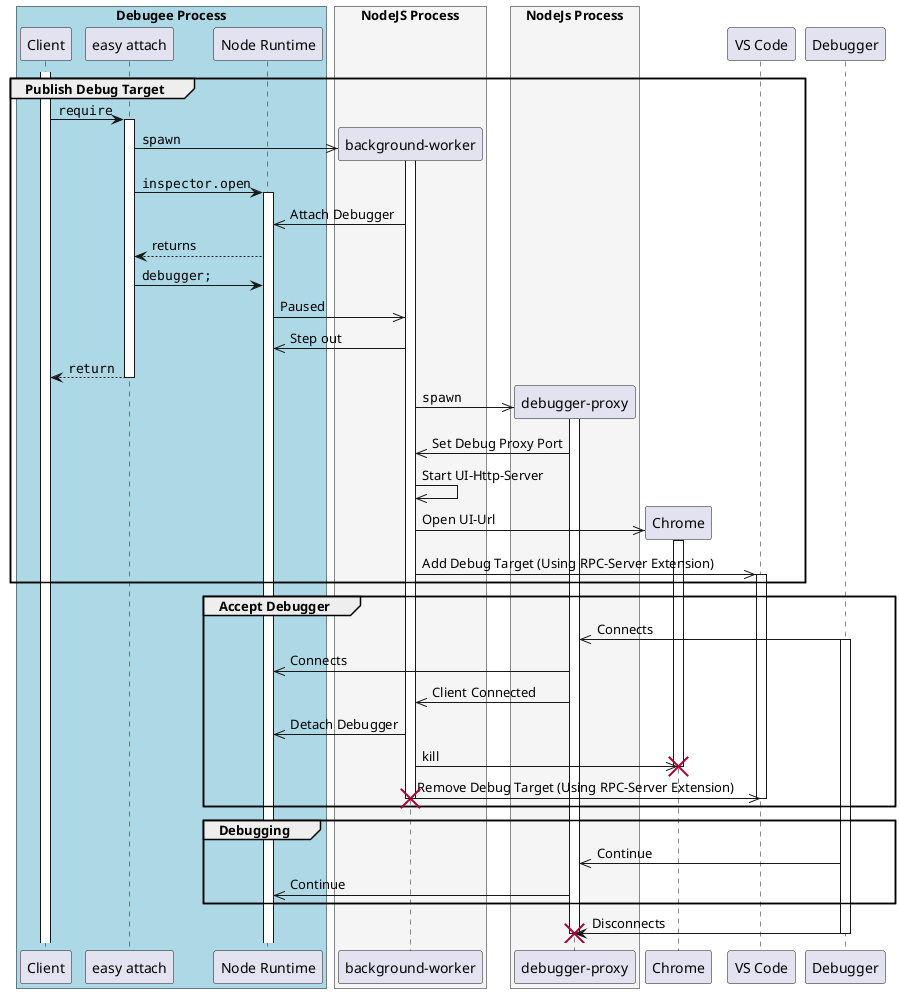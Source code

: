 @startuml Main

box "Debugee Process" #LightBlue
	participant client as "Client"
	participant lib as "easy attach"
    participant node as "Node Runtime"
end box

box "NodeJS Process" #WhiteSmoke
    participant worker as "background-worker"
end box

box "NodeJs Process" #WhiteSmoke
    participant dbgProxy as "debugger-proxy"
end box

participant chrome as "Chrome"
participant vsCode as "VS Code"
participant debugger as "Debugger"

activate client

group Publish Debug Target
    client -> lib: ""require""
    activate lib

    create worker
    lib ->> worker: ""spawn""
    activate worker

    lib -> node: ""inspector.open""
    activate node

    worker ->> node: Attach Debugger
    node --> lib: returns

    lib -> node: ""debugger;""
    node ->> worker: Paused
    worker ->> node: Step out
    lib --> client: ""return""
    deactivate lib

    create dbgProxy
    worker ->> dbgProxy: ""spawn""
    activate dbgProxy
    dbgProxy ->> worker: Set Debug Proxy Port

    worker ->> worker: Start UI-Http-Server
    create chrome
    worker ->> chrome: Open UI-Url
    activate chrome
    worker ->> vsCode: Add Debug Target (Using RPC-Server Extension)
    activate vsCode
end

group Accept Debugger
    debugger ->> dbgProxy: Connects
    activate debugger
    dbgProxy ->> node: Connects 
    dbgProxy ->> worker: Client Connected

    worker ->> node: Detach Debugger

    worker ->> chrome: kill
    destroy chrome
    
    worker ->> vsCode: Remove Debug Target (Using RPC-Server Extension)
    deactivate vsCode

    destroy worker
end
group Debugging
    debugger ->> dbgProxy: Continue
    dbgProxy ->> node: Continue
end

    debugger -> dbgProxy: Disconnects
    deactivate debugger
    destroy dbgProxy
@enduml